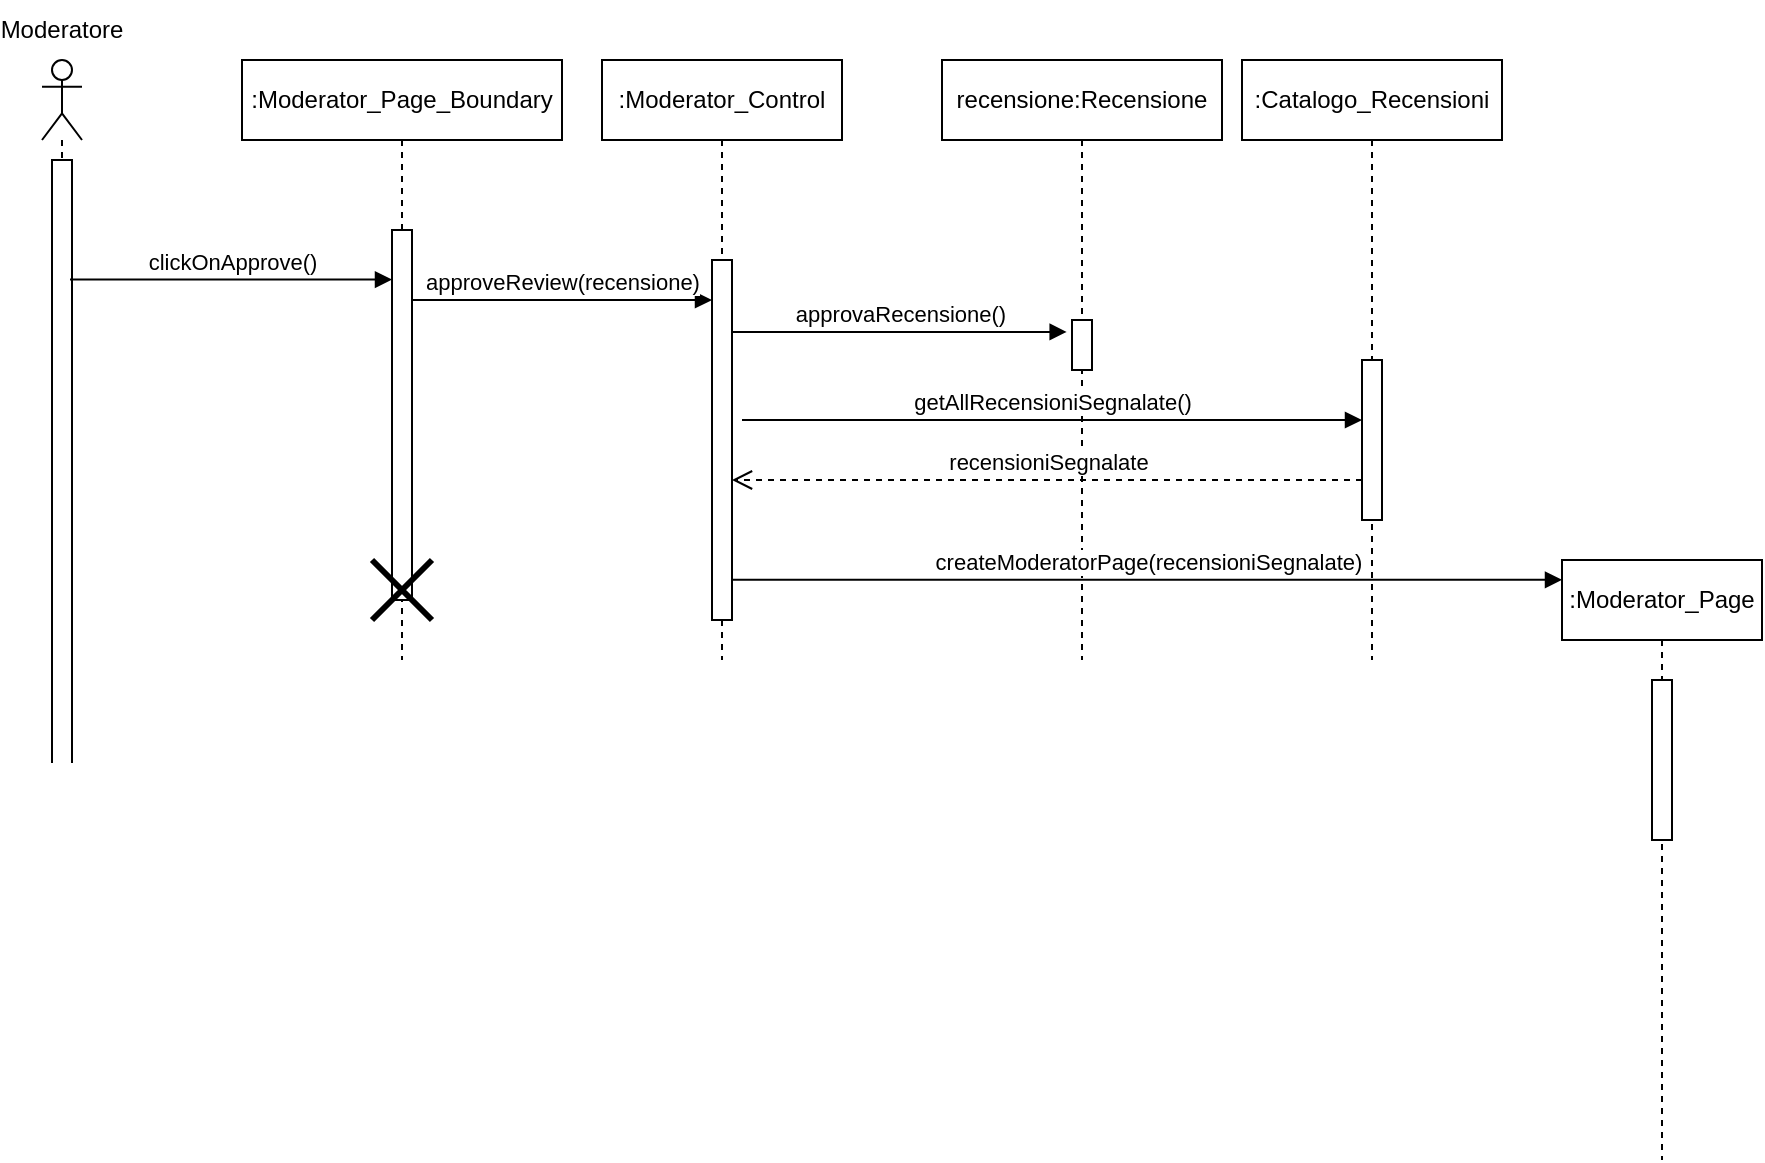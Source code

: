 <mxfile version="26.0.3">
  <diagram name="Page-1" id="zOEEpCLVx3BSE4MT3N1Z">
    <mxGraphModel dx="1020" dy="496" grid="1" gridSize="10" guides="1" tooltips="1" connect="1" arrows="1" fold="1" page="1" pageScale="1" pageWidth="827" pageHeight="1169" math="0" shadow="0">
      <root>
        <mxCell id="0" />
        <mxCell id="1" parent="0" />
        <mxCell id="_eB5BenDUcCew26t4jTj-250" value="" style="shape=umlLifeline;perimeter=lifelinePerimeter;whiteSpace=wrap;html=1;container=1;dropTarget=0;collapsible=0;recursiveResize=0;outlineConnect=0;portConstraint=eastwest;newEdgeStyle={&quot;curved&quot;:0,&quot;rounded&quot;:0};participant=umlActor;" parent="1" vertex="1">
          <mxGeometry x="70" y="190" width="20" height="440" as="geometry" />
        </mxCell>
        <mxCell id="_eB5BenDUcCew26t4jTj-251" value="" style="html=1;points=[[0,0,0,0,5],[0,1,0,0,-5],[1,0,0,0,5],[1,1,0,0,-5]];perimeter=orthogonalPerimeter;outlineConnect=0;targetShapes=umlLifeline;portConstraint=eastwest;newEdgeStyle={&quot;curved&quot;:0,&quot;rounded&quot;:0};" parent="_eB5BenDUcCew26t4jTj-250" vertex="1">
          <mxGeometry x="5" y="50" width="10" height="360" as="geometry" />
        </mxCell>
        <mxCell id="_eB5BenDUcCew26t4jTj-252" value="Moderatore" style="text;html=1;align=center;verticalAlign=middle;whiteSpace=wrap;rounded=0;" parent="1" vertex="1">
          <mxGeometry x="50" y="160" width="60" height="30" as="geometry" />
        </mxCell>
        <mxCell id="_eB5BenDUcCew26t4jTj-253" value="clickOnApprove()" style="html=1;verticalAlign=bottom;endArrow=block;curved=0;rounded=0;exitX=0.8;exitY=0.166;exitDx=0;exitDy=0;exitPerimeter=0;" parent="1" target="_eB5BenDUcCew26t4jTj-255" edge="1">
          <mxGeometry width="80" relative="1" as="geometry">
            <mxPoint x="84" y="299.76" as="sourcePoint" />
            <mxPoint x="240" y="300" as="targetPoint" />
          </mxGeometry>
        </mxCell>
        <mxCell id="_eB5BenDUcCew26t4jTj-254" value=":Moderator_Page_Boundary" style="shape=umlLifeline;perimeter=lifelinePerimeter;whiteSpace=wrap;html=1;container=1;dropTarget=0;collapsible=0;recursiveResize=0;outlineConnect=0;portConstraint=eastwest;newEdgeStyle={&quot;curved&quot;:0,&quot;rounded&quot;:0};" parent="1" vertex="1">
          <mxGeometry x="170" y="190" width="160" height="300" as="geometry" />
        </mxCell>
        <mxCell id="_eB5BenDUcCew26t4jTj-255" value="" style="html=1;points=[[0,0,0,0,5],[0,1,0,0,-5],[1,0,0,0,5],[1,1,0,0,-5]];perimeter=orthogonalPerimeter;outlineConnect=0;targetShapes=umlLifeline;portConstraint=eastwest;newEdgeStyle={&quot;curved&quot;:0,&quot;rounded&quot;:0};" parent="_eB5BenDUcCew26t4jTj-254" vertex="1">
          <mxGeometry x="75" y="85" width="10" height="185" as="geometry" />
        </mxCell>
        <mxCell id="_eB5BenDUcCew26t4jTj-256" value="" style="shape=umlDestroy;whiteSpace=wrap;html=1;strokeWidth=3;targetShapes=umlLifeline;" parent="_eB5BenDUcCew26t4jTj-254" vertex="1">
          <mxGeometry x="65" y="250" width="30" height="30" as="geometry" />
        </mxCell>
        <mxCell id="_eB5BenDUcCew26t4jTj-257" value="approveReview(recensione)" style="html=1;verticalAlign=bottom;endArrow=block;curved=0;rounded=0;" parent="1" source="_eB5BenDUcCew26t4jTj-255" target="_eB5BenDUcCew26t4jTj-259" edge="1">
          <mxGeometry width="80" relative="1" as="geometry">
            <mxPoint x="260" y="320" as="sourcePoint" />
            <mxPoint x="400" y="320" as="targetPoint" />
            <Array as="points">
              <mxPoint x="310" y="310" />
            </Array>
          </mxGeometry>
        </mxCell>
        <mxCell id="_eB5BenDUcCew26t4jTj-258" value=":Moderator_Control" style="shape=umlLifeline;perimeter=lifelinePerimeter;whiteSpace=wrap;html=1;container=1;dropTarget=0;collapsible=0;recursiveResize=0;outlineConnect=0;portConstraint=eastwest;newEdgeStyle={&quot;curved&quot;:0,&quot;rounded&quot;:0};" parent="1" vertex="1">
          <mxGeometry x="350" y="190" width="120" height="300" as="geometry" />
        </mxCell>
        <mxCell id="_eB5BenDUcCew26t4jTj-259" value="" style="html=1;points=[[0,0,0,0,5],[0,1,0,0,-5],[1,0,0,0,5],[1,1,0,0,-5]];perimeter=orthogonalPerimeter;outlineConnect=0;targetShapes=umlLifeline;portConstraint=eastwest;newEdgeStyle={&quot;curved&quot;:0,&quot;rounded&quot;:0};" parent="_eB5BenDUcCew26t4jTj-258" vertex="1">
          <mxGeometry x="55" y="100" width="10" height="180" as="geometry" />
        </mxCell>
        <mxCell id="_eB5BenDUcCew26t4jTj-260" value="approvaRecensione()" style="html=1;verticalAlign=bottom;endArrow=block;curved=0;rounded=0;entryX=-0.267;entryY=0.238;entryDx=0;entryDy=0;entryPerimeter=0;" parent="1" source="_eB5BenDUcCew26t4jTj-259" target="_eB5BenDUcCew26t4jTj-262" edge="1">
          <mxGeometry width="80" relative="1" as="geometry">
            <mxPoint x="420" y="339.58" as="sourcePoint" />
            <mxPoint x="570" y="340" as="targetPoint" />
          </mxGeometry>
        </mxCell>
        <mxCell id="_eB5BenDUcCew26t4jTj-261" value="recensione:Recensione" style="shape=umlLifeline;perimeter=lifelinePerimeter;whiteSpace=wrap;html=1;container=1;dropTarget=0;collapsible=0;recursiveResize=0;outlineConnect=0;portConstraint=eastwest;newEdgeStyle={&quot;curved&quot;:0,&quot;rounded&quot;:0};size=40;" parent="1" vertex="1">
          <mxGeometry x="520" y="190" width="140" height="300" as="geometry" />
        </mxCell>
        <mxCell id="_eB5BenDUcCew26t4jTj-262" value="" style="html=1;points=[[0,0,0,0,5],[0,1,0,0,-5],[1,0,0,0,5],[1,1,0,0,-5]];perimeter=orthogonalPerimeter;outlineConnect=0;targetShapes=umlLifeline;portConstraint=eastwest;newEdgeStyle={&quot;curved&quot;:0,&quot;rounded&quot;:0};" parent="_eB5BenDUcCew26t4jTj-261" vertex="1">
          <mxGeometry x="65" y="130" width="10" height="25" as="geometry" />
        </mxCell>
        <mxCell id="_eB5BenDUcCew26t4jTj-263" value="getAllRecensioniSegnalate()" style="html=1;verticalAlign=bottom;endArrow=block;curved=0;rounded=0;" parent="1" target="_eB5BenDUcCew26t4jTj-265" edge="1">
          <mxGeometry width="80" relative="1" as="geometry">
            <mxPoint x="420" y="370" as="sourcePoint" />
            <mxPoint x="700" y="370" as="targetPoint" />
          </mxGeometry>
        </mxCell>
        <mxCell id="_eB5BenDUcCew26t4jTj-264" value=":Catalogo_Recensioni" style="shape=umlLifeline;perimeter=lifelinePerimeter;whiteSpace=wrap;html=1;container=1;dropTarget=0;collapsible=0;recursiveResize=0;outlineConnect=0;portConstraint=eastwest;newEdgeStyle={&quot;curved&quot;:0,&quot;rounded&quot;:0};" parent="1" vertex="1">
          <mxGeometry x="670" y="190" width="130" height="300" as="geometry" />
        </mxCell>
        <mxCell id="_eB5BenDUcCew26t4jTj-265" value="" style="html=1;points=[[0,0,0,0,5],[0,1,0,0,-5],[1,0,0,0,5],[1,1,0,0,-5]];perimeter=orthogonalPerimeter;outlineConnect=0;targetShapes=umlLifeline;portConstraint=eastwest;newEdgeStyle={&quot;curved&quot;:0,&quot;rounded&quot;:0};" parent="_eB5BenDUcCew26t4jTj-264" vertex="1">
          <mxGeometry x="60" y="150" width="10" height="80" as="geometry" />
        </mxCell>
        <mxCell id="_eB5BenDUcCew26t4jTj-266" value="recensioniSegnalate" style="html=1;verticalAlign=bottom;endArrow=open;dashed=1;endSize=8;curved=0;rounded=0;" parent="1" target="_eB5BenDUcCew26t4jTj-259" edge="1">
          <mxGeometry relative="1" as="geometry">
            <mxPoint x="730" y="400" as="sourcePoint" />
            <mxPoint x="650" y="400" as="targetPoint" />
          </mxGeometry>
        </mxCell>
        <mxCell id="_eB5BenDUcCew26t4jTj-267" value=":Moderator_Page" style="shape=umlLifeline;perimeter=lifelinePerimeter;whiteSpace=wrap;html=1;container=1;dropTarget=0;collapsible=0;recursiveResize=0;outlineConnect=0;portConstraint=eastwest;newEdgeStyle={&quot;curved&quot;:0,&quot;rounded&quot;:0};" parent="1" vertex="1">
          <mxGeometry x="830" y="440" width="100" height="300" as="geometry" />
        </mxCell>
        <mxCell id="_eB5BenDUcCew26t4jTj-268" value="" style="html=1;points=[[0,0,0,0,5],[0,1,0,0,-5],[1,0,0,0,5],[1,1,0,0,-5]];perimeter=orthogonalPerimeter;outlineConnect=0;targetShapes=umlLifeline;portConstraint=eastwest;newEdgeStyle={&quot;curved&quot;:0,&quot;rounded&quot;:0};" parent="_eB5BenDUcCew26t4jTj-267" vertex="1">
          <mxGeometry x="45" y="60" width="10" height="80" as="geometry" />
        </mxCell>
        <mxCell id="_eB5BenDUcCew26t4jTj-269" value="createModeratorPage(recensioniSegnalate)" style="html=1;verticalAlign=bottom;endArrow=block;curved=0;rounded=0;entryX=0;entryY=0.033;entryDx=0;entryDy=0;entryPerimeter=0;" parent="1" source="_eB5BenDUcCew26t4jTj-259" target="_eB5BenDUcCew26t4jTj-267" edge="1">
          <mxGeometry width="80" relative="1" as="geometry">
            <mxPoint x="420" y="460" as="sourcePoint" />
            <mxPoint x="500" y="460" as="targetPoint" />
          </mxGeometry>
        </mxCell>
      </root>
    </mxGraphModel>
  </diagram>
</mxfile>
